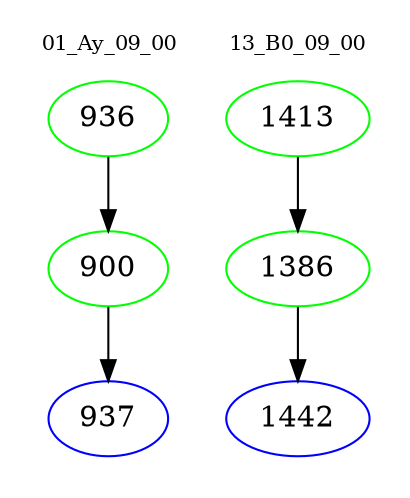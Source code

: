 digraph{
subgraph cluster_0 {
color = white
label = "01_Ay_09_00";
fontsize=10;
T0_936 [label="936", color="green"]
T0_936 -> T0_900 [color="black"]
T0_900 [label="900", color="green"]
T0_900 -> T0_937 [color="black"]
T0_937 [label="937", color="blue"]
}
subgraph cluster_1 {
color = white
label = "13_B0_09_00";
fontsize=10;
T1_1413 [label="1413", color="green"]
T1_1413 -> T1_1386 [color="black"]
T1_1386 [label="1386", color="green"]
T1_1386 -> T1_1442 [color="black"]
T1_1442 [label="1442", color="blue"]
}
}
